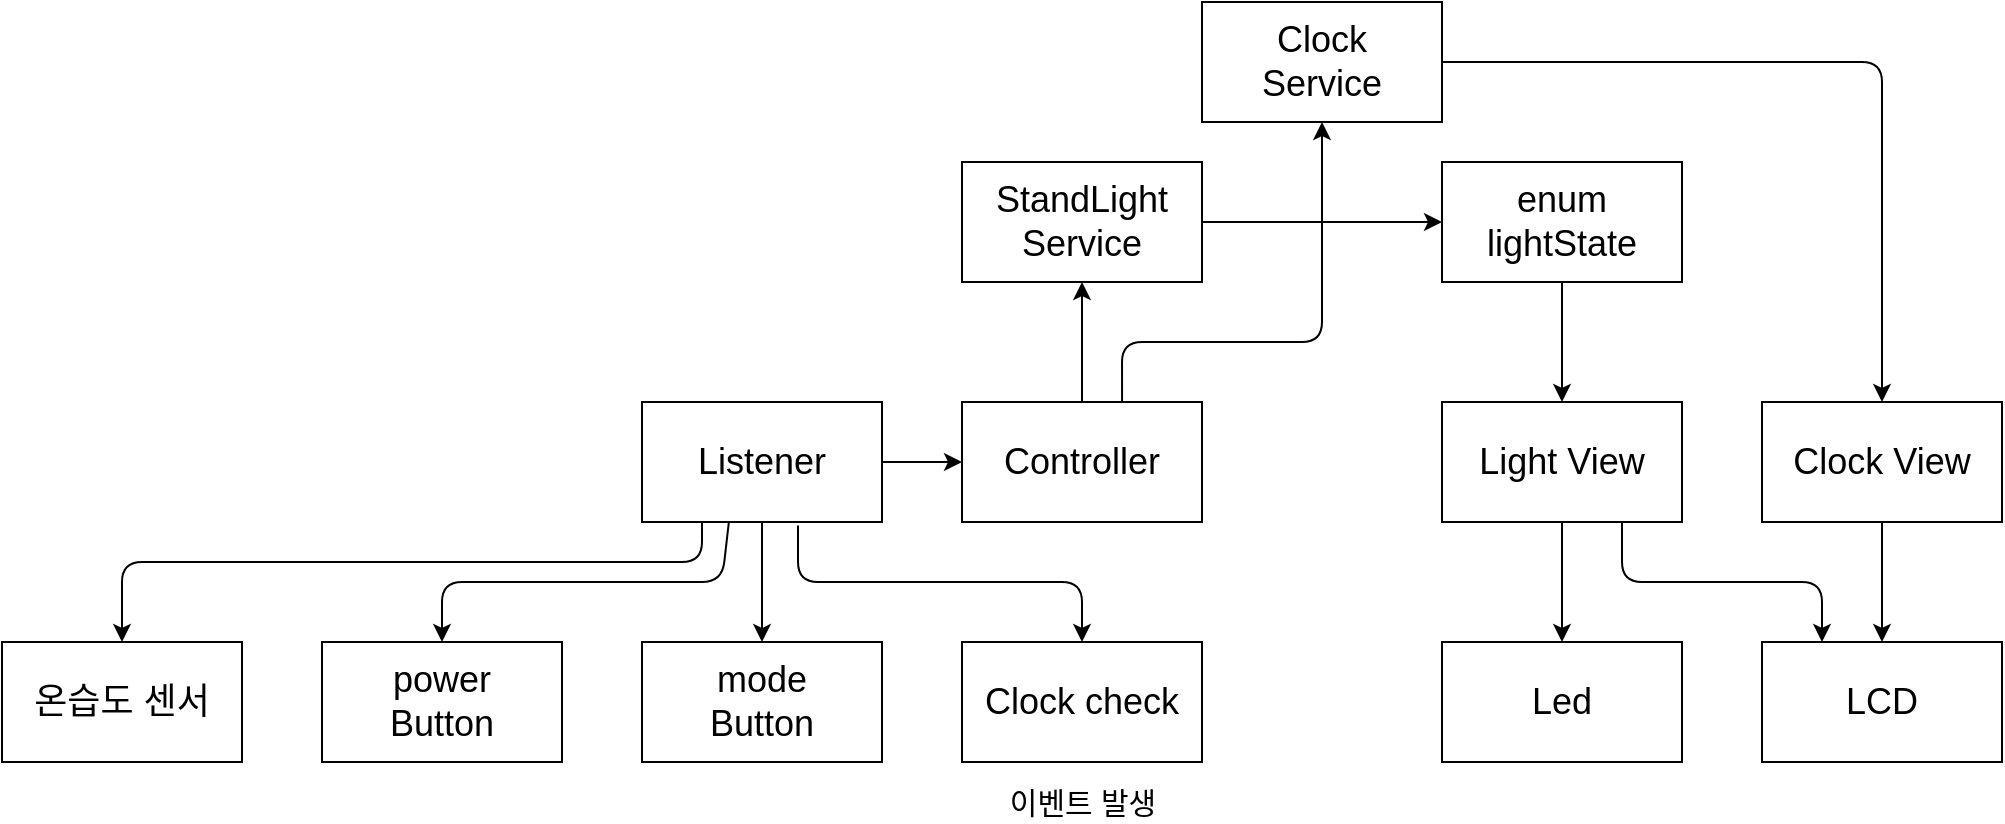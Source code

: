 <mxfile>
    <diagram id="rwZVFnb9-4XuviEcM_qo" name="페이지-1">
        <mxGraphModel dx="506" dy="234" grid="1" gridSize="10" guides="1" tooltips="1" connect="1" arrows="1" fold="1" page="1" pageScale="1" pageWidth="1169" pageHeight="1654" math="0" shadow="0">
            <root>
                <mxCell id="0"/>
                <mxCell id="1" parent="0"/>
                <mxCell id="2" value="mode&lt;br&gt;Button" style="whiteSpace=wrap;html=1;fontSize=18;" parent="1" vertex="1">
                    <mxGeometry x="320" y="400" width="120" height="60" as="geometry"/>
                </mxCell>
                <mxCell id="6" value="" style="edgeStyle=none;html=1;fontSize=18;" parent="1" source="4" target="2" edge="1">
                    <mxGeometry relative="1" as="geometry"/>
                </mxCell>
                <mxCell id="8" value="" style="edgeStyle=none;html=1;fontSize=18;" parent="1" source="4" target="7" edge="1">
                    <mxGeometry relative="1" as="geometry"/>
                </mxCell>
                <mxCell id="39" style="edgeStyle=none;html=1;exitX=0.65;exitY=1.03;exitDx=0;exitDy=0;entryX=0.5;entryY=0;entryDx=0;entryDy=0;exitPerimeter=0;" parent="1" source="4" target="35" edge="1">
                    <mxGeometry relative="1" as="geometry">
                        <Array as="points">
                            <mxPoint x="398" y="370"/>
                            <mxPoint x="540" y="370"/>
                        </Array>
                    </mxGeometry>
                </mxCell>
                <mxCell id="52" style="edgeStyle=none;html=1;exitX=0.362;exitY=0.999;exitDx=0;exitDy=0;entryX=0.5;entryY=0;entryDx=0;entryDy=0;exitPerimeter=0;" parent="1" source="4" target="51" edge="1">
                    <mxGeometry relative="1" as="geometry">
                        <Array as="points">
                            <mxPoint x="360" y="370"/>
                            <mxPoint x="220" y="370"/>
                        </Array>
                    </mxGeometry>
                </mxCell>
                <mxCell id="55" style="edgeStyle=none;html=1;exitX=0.25;exitY=1;exitDx=0;exitDy=0;entryX=0.5;entryY=0;entryDx=0;entryDy=0;" edge="1" parent="1" source="4" target="53">
                    <mxGeometry relative="1" as="geometry">
                        <Array as="points">
                            <mxPoint x="350" y="360"/>
                            <mxPoint x="60" y="360"/>
                        </Array>
                    </mxGeometry>
                </mxCell>
                <mxCell id="4" value="Listener" style="whiteSpace=wrap;html=1;fontSize=18;" parent="1" vertex="1">
                    <mxGeometry x="320" y="280" width="120" height="60" as="geometry"/>
                </mxCell>
                <mxCell id="14" value="" style="edgeStyle=none;html=1;fontSize=18;" parent="1" source="7" target="13" edge="1">
                    <mxGeometry relative="1" as="geometry"/>
                </mxCell>
                <mxCell id="30" style="edgeStyle=none;html=1;exitX=0.667;exitY=0;exitDx=0;exitDy=0;entryX=0.5;entryY=1;entryDx=0;entryDy=0;exitPerimeter=0;" parent="1" source="7" target="26" edge="1">
                    <mxGeometry relative="1" as="geometry">
                        <Array as="points">
                            <mxPoint x="560" y="250"/>
                            <mxPoint x="660" y="250"/>
                        </Array>
                    </mxGeometry>
                </mxCell>
                <mxCell id="7" value="Controller" style="whiteSpace=wrap;html=1;fontSize=18;" parent="1" vertex="1">
                    <mxGeometry x="480" y="280" width="120" height="60" as="geometry"/>
                </mxCell>
                <mxCell id="25" style="edgeStyle=none;html=1;exitX=0.5;exitY=1;exitDx=0;exitDy=0;entryX=0.5;entryY=0;entryDx=0;entryDy=0;" parent="1" source="9" target="11" edge="1">
                    <mxGeometry relative="1" as="geometry"/>
                </mxCell>
                <mxCell id="50" style="edgeStyle=none;html=1;exitX=0.75;exitY=1;exitDx=0;exitDy=0;entryX=0.25;entryY=0;entryDx=0;entryDy=0;" parent="1" source="9" target="22" edge="1">
                    <mxGeometry relative="1" as="geometry">
                        <Array as="points">
                            <mxPoint x="810" y="370"/>
                            <mxPoint x="910" y="370"/>
                        </Array>
                    </mxGeometry>
                </mxCell>
                <mxCell id="9" value="Light View" style="whiteSpace=wrap;html=1;fontSize=18;" parent="1" vertex="1">
                    <mxGeometry x="720" y="280" width="120" height="60" as="geometry"/>
                </mxCell>
                <mxCell id="11" value="Led" style="whiteSpace=wrap;html=1;fontSize=18;" parent="1" vertex="1">
                    <mxGeometry x="720" y="400" width="120" height="60" as="geometry"/>
                </mxCell>
                <mxCell id="46" style="edgeStyle=none;html=1;exitX=1;exitY=0.5;exitDx=0;exitDy=0;entryX=0;entryY=0.5;entryDx=0;entryDy=0;" parent="1" source="13" target="18" edge="1">
                    <mxGeometry relative="1" as="geometry"/>
                </mxCell>
                <mxCell id="13" value="StandLight&lt;br&gt;Service" style="whiteSpace=wrap;html=1;fontSize=18;" parent="1" vertex="1">
                    <mxGeometry x="480" y="160" width="120" height="60" as="geometry"/>
                </mxCell>
                <mxCell id="21" style="edgeStyle=none;html=1;entryX=0.5;entryY=0;entryDx=0;entryDy=0;" parent="1" source="18" target="9" edge="1">
                    <mxGeometry relative="1" as="geometry">
                        <mxPoint x="800" y="280" as="targetPoint"/>
                    </mxGeometry>
                </mxCell>
                <mxCell id="18" value="enum&lt;br&gt;lightState" style="whiteSpace=wrap;html=1;fontSize=18;" parent="1" vertex="1">
                    <mxGeometry x="720" y="160" width="120" height="60" as="geometry"/>
                </mxCell>
                <mxCell id="22" value="LCD" style="whiteSpace=wrap;html=1;fontSize=18;" parent="1" vertex="1">
                    <mxGeometry x="880" y="400" width="120" height="60" as="geometry"/>
                </mxCell>
                <mxCell id="40" style="edgeStyle=none;html=1;exitX=1;exitY=0.5;exitDx=0;exitDy=0;entryX=0.5;entryY=0;entryDx=0;entryDy=0;" parent="1" source="26" target="29" edge="1">
                    <mxGeometry relative="1" as="geometry">
                        <Array as="points">
                            <mxPoint x="940" y="110"/>
                        </Array>
                    </mxGeometry>
                </mxCell>
                <mxCell id="26" value="Clock&lt;br&gt;Service" style="whiteSpace=wrap;html=1;fontSize=18;" parent="1" vertex="1">
                    <mxGeometry x="600" y="80" width="120" height="60" as="geometry"/>
                </mxCell>
                <mxCell id="34" style="edgeStyle=none;html=1;exitX=0.5;exitY=1;exitDx=0;exitDy=0;entryX=0.5;entryY=0;entryDx=0;entryDy=0;" parent="1" source="29" target="22" edge="1">
                    <mxGeometry relative="1" as="geometry"/>
                </mxCell>
                <mxCell id="29" value="Clock View" style="whiteSpace=wrap;html=1;fontSize=18;" parent="1" vertex="1">
                    <mxGeometry x="880" y="280" width="120" height="60" as="geometry"/>
                </mxCell>
                <mxCell id="35" value="Clock check" style="whiteSpace=wrap;html=1;fontSize=18;" parent="1" vertex="1">
                    <mxGeometry x="480" y="400" width="120" height="60" as="geometry"/>
                </mxCell>
                <mxCell id="49" value="&lt;font style=&quot;font-size: 15px&quot;&gt;이벤트 발생&lt;/font&gt;" style="text;html=1;align=center;verticalAlign=middle;resizable=0;points=[];autosize=1;strokeColor=none;fillColor=none;" parent="1" vertex="1">
                    <mxGeometry x="495" y="470" width="90" height="20" as="geometry"/>
                </mxCell>
                <mxCell id="51" value="power&lt;br&gt;Button" style="whiteSpace=wrap;html=1;fontSize=18;" parent="1" vertex="1">
                    <mxGeometry x="160" y="400" width="120" height="60" as="geometry"/>
                </mxCell>
                <mxCell id="53" value="온습도 센서" style="whiteSpace=wrap;html=1;fontSize=18;" vertex="1" parent="1">
                    <mxGeometry y="400" width="120" height="60" as="geometry"/>
                </mxCell>
            </root>
        </mxGraphModel>
    </diagram>
    <diagram id="JMYObuIH1QSER_L9iBrt" name="페이지-2">
        <mxGraphModel dx="516" dy="525" grid="1" gridSize="10" guides="1" tooltips="1" connect="1" arrows="1" fold="1" page="1" pageScale="1" pageWidth="827" pageHeight="1169" math="0" shadow="0">
            <root>
                <mxCell id="Q607Y2rKxZQUFugG3BdK-0"/>
                <mxCell id="Q607Y2rKxZQUFugG3BdK-1" parent="Q607Y2rKxZQUFugG3BdK-0"/>
                <mxCell id="XUThxh31XiLSm-2z7mRA-0" value="Button" style="whiteSpace=wrap;html=1;fontSize=18;" vertex="1" parent="Q607Y2rKxZQUFugG3BdK-1">
                    <mxGeometry x="150" y="220" width="120" height="60" as="geometry"/>
                </mxCell>
                <mxCell id="XUThxh31XiLSm-2z7mRA-1" value="" style="edgeStyle=none;html=1;fontSize=18;" edge="1" parent="Q607Y2rKxZQUFugG3BdK-1" source="XUThxh31XiLSm-2z7mRA-2" target="XUThxh31XiLSm-2z7mRA-0">
                    <mxGeometry relative="1" as="geometry"/>
                </mxCell>
                <mxCell id="Xn4zP_rzqBb-KwKWEkbt-1" style="edgeStyle=orthogonalEdgeStyle;rounded=0;html=1;exitX=1;exitY=0.5;exitDx=0;exitDy=0;fontSize=18;" edge="1" parent="Q607Y2rKxZQUFugG3BdK-1" source="XUThxh31XiLSm-2z7mRA-2" target="Xn4zP_rzqBb-KwKWEkbt-0">
                    <mxGeometry relative="1" as="geometry"/>
                </mxCell>
                <mxCell id="XUThxh31XiLSm-2z7mRA-2" value="Listener" style="whiteSpace=wrap;html=1;fontSize=18;" vertex="1" parent="Q607Y2rKxZQUFugG3BdK-1">
                    <mxGeometry x="150" y="80" width="120" height="60" as="geometry"/>
                </mxCell>
                <mxCell id="XUThxh31XiLSm-2z7mRA-3" value="LED" style="whiteSpace=wrap;html=1;fontSize=18;" vertex="1" parent="Q607Y2rKxZQUFugG3BdK-1">
                    <mxGeometry x="540" y="220" width="120" height="60" as="geometry"/>
                </mxCell>
                <mxCell id="XUThxh31XiLSm-2z7mRA-6" value="이벤트 감시 기능" style="text;html=1;align=center;verticalAlign=middle;resizable=0;points=[];autosize=1;strokeColor=none;fillColor=none;fontSize=18;" vertex="1" parent="Q607Y2rKxZQUFugG3BdK-1">
                    <mxGeometry x="130" y="50" width="150" height="30" as="geometry"/>
                </mxCell>
                <mxCell id="z8fZrk0xQkMEeZACTWGU-1" style="edgeStyle=orthogonalEdgeStyle;rounded=0;html=1;exitX=1;exitY=0.5;exitDx=0;exitDy=0;entryX=0;entryY=0.5;entryDx=0;entryDy=0;fontSize=18;" edge="1" parent="Q607Y2rKxZQUFugG3BdK-1" source="Xn4zP_rzqBb-KwKWEkbt-0" target="z8fZrk0xQkMEeZACTWGU-0">
                    <mxGeometry relative="1" as="geometry"/>
                </mxCell>
                <mxCell id="Xn4zP_rzqBb-KwKWEkbt-0" value="controller" style="whiteSpace=wrap;html=1;fontSize=18;" vertex="1" parent="Q607Y2rKxZQUFugG3BdK-1">
                    <mxGeometry x="350" y="80" width="120" height="60" as="geometry"/>
                </mxCell>
                <mxCell id="z8fZrk0xQkMEeZACTWGU-2" style="edgeStyle=orthogonalEdgeStyle;rounded=0;html=1;exitX=0.5;exitY=1;exitDx=0;exitDy=0;fontSize=18;" edge="1" parent="Q607Y2rKxZQUFugG3BdK-1" source="z8fZrk0xQkMEeZACTWGU-0" target="XUThxh31XiLSm-2z7mRA-3">
                    <mxGeometry relative="1" as="geometry"/>
                </mxCell>
                <mxCell id="z8fZrk0xQkMEeZACTWGU-0" value="View" style="whiteSpace=wrap;html=1;fontSize=18;" vertex="1" parent="Q607Y2rKxZQUFugG3BdK-1">
                    <mxGeometry x="540" y="80" width="120" height="60" as="geometry"/>
                </mxCell>
            </root>
        </mxGraphModel>
    </diagram>
</mxfile>